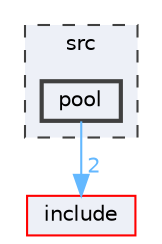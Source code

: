 digraph "src/pool"
{
 // LATEX_PDF_SIZE
  bgcolor="transparent";
  edge [fontname=Helvetica,fontsize=10,labelfontname=Helvetica,labelfontsize=10];
  node [fontname=Helvetica,fontsize=10,shape=box,height=0.2,width=0.4];
  compound=true
  subgraph clusterdir_68267d1309a1af8e8297ef4c3efbcdba {
    graph [ bgcolor="#edf0f7", pencolor="grey25", label="src", fontname=Helvetica,fontsize=10 style="filled,dashed", URL="dir_68267d1309a1af8e8297ef4c3efbcdba.html",tooltip=""]
  dir_e2de76ba30642a92752881ffd21fbc7e [label="pool", fillcolor="#edf0f7", color="grey25", style="filled,bold", URL="dir_e2de76ba30642a92752881ffd21fbc7e.html",tooltip=""];
  }
  dir_d44c64559bbebec7f509842c48db8b23 [label="include", fillcolor="#edf0f7", color="red", style="filled", URL="dir_d44c64559bbebec7f509842c48db8b23.html",tooltip=""];
  dir_e2de76ba30642a92752881ffd21fbc7e->dir_d44c64559bbebec7f509842c48db8b23 [headlabel="2", labeldistance=1.5 headhref="dir_000008_000006.html" href="dir_000008_000006.html" color="steelblue1" fontcolor="steelblue1"];
}
